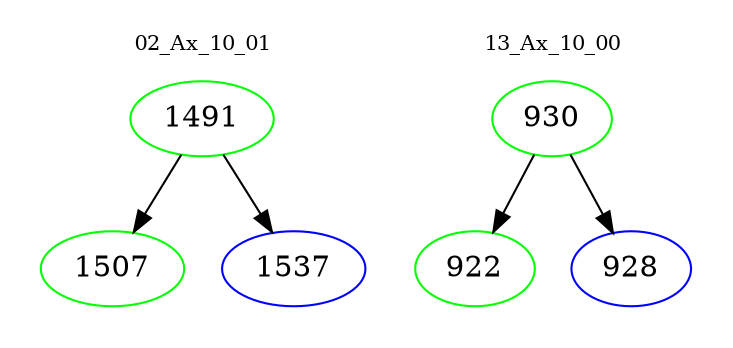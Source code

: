 digraph{
subgraph cluster_0 {
color = white
label = "02_Ax_10_01";
fontsize=10;
T0_1491 [label="1491", color="green"]
T0_1491 -> T0_1507 [color="black"]
T0_1507 [label="1507", color="green"]
T0_1491 -> T0_1537 [color="black"]
T0_1537 [label="1537", color="blue"]
}
subgraph cluster_1 {
color = white
label = "13_Ax_10_00";
fontsize=10;
T1_930 [label="930", color="green"]
T1_930 -> T1_922 [color="black"]
T1_922 [label="922", color="green"]
T1_930 -> T1_928 [color="black"]
T1_928 [label="928", color="blue"]
}
}
